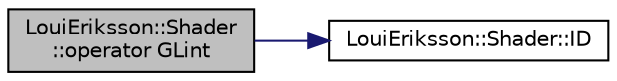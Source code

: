 digraph "LouiEriksson::Shader::operator GLint"
{
 // LATEX_PDF_SIZE
  edge [fontname="Helvetica",fontsize="10",labelfontname="Helvetica",labelfontsize="10"];
  node [fontname="Helvetica",fontsize="10",shape=record];
  rankdir="LR";
  Node1 [label="LouiEriksson::Shader\l::operator GLint",height=0.2,width=0.4,color="black", fillcolor="grey75", style="filled", fontcolor="black",tooltip=" "];
  Node1 -> Node2 [color="midnightblue",fontsize="10",style="solid",fontname="Helvetica"];
  Node2 [label="LouiEriksson::Shader::ID",height=0.2,width=0.4,color="black", fillcolor="white", style="filled",URL="$class_loui_eriksson_1_1_shader.html#a134dd37c2a18d969909908db19fa148c",tooltip="Get the ID of the Shader."];
}
